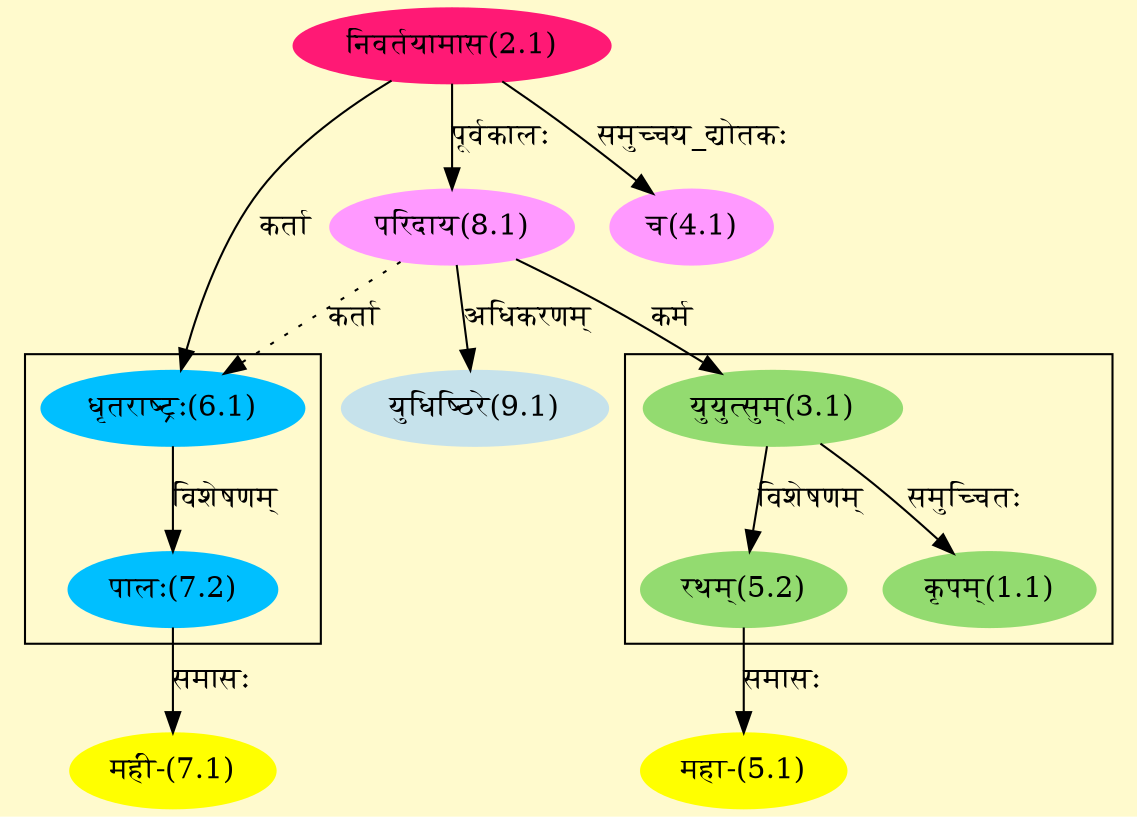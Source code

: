 digraph G{
rankdir=BT;
 compound=true;
 bgcolor="lemonchiffon1";

subgraph cluster_1{
Node1_1 [style=filled, color="#93DB70" label = "कृपम्(1.1)"]
Node3_1 [style=filled, color="#93DB70" label = "युयुत्सुम्(3.1)"]
Node5_2 [style=filled, color="#93DB70" label = "रथम्(5.2)"]

}

subgraph cluster_2{
Node7_2 [style=filled, color="#00BFFF" label = "पालः(7.2)"]
Node6_1 [style=filled, color="#00BFFF" label = "धृतराष्ट्रः(6.1)"]

}
Node2_1 [style=filled, color="#FF1975" label = "निवर्तयामास(2.1)"]
Node6_1 [style=filled, color="#00BFFF" label = "धृतराष्ट्रः(6.1)"]
Node [style=filled, color="" label = "()"]
Node3_1 [style=filled, color="#93DB70" label = "युयुत्सुम्(3.1)"]
Node8_1 [style=filled, color="#FF99FF" label = "परिदाय(8.1)"]
Node4_1 [style=filled, color="#FF99FF" label = "च(4.1)"]
Node5_1 [style=filled, color="#FFFF00" label = "महा-(5.1)"]
Node5_2 [style=filled, color="#93DB70" label = "रथम्(5.2)"]
Node7_1 [style=filled, color="#FFFF00" label = "मही-(7.1)"]
Node7_2 [style=filled, color="#00BFFF" label = "पालः(7.2)"]
Node9_1 [style=filled, color="#C6E2EB" label = "युधिष्ठिरे(9.1)"]
/* Start of Relations section */

Node1_1 -> Node3_1 [  label="समुच्चितः"  dir="back" ]
Node3_1 -> Node8_1 [  label="कर्म"  dir="back" ]
Node4_1 -> Node2_1 [  label="समुच्चय_द्योतकः"  dir="back" ]
Node5_1 -> Node5_2 [  label="समासः"  dir="back" ]
Node5_2 -> Node3_1 [  label="विशेषणम्"  dir="back" ]
Node6_1 -> Node2_1 [  label="कर्ता"  dir="back" ]
Node6_1 -> Node8_1 [ style=dotted label="कर्ता"  dir="back" ]
Node7_1 -> Node7_2 [  label="समासः"  dir="back" ]
Node7_2 -> Node6_1 [  label="विशेषणम्"  dir="back" ]
Node8_1 -> Node2_1 [  label="पूर्वकालः"  dir="back" ]
Node9_1 -> Node8_1 [  label="अधिकरणम्"  dir="back" ]
}
